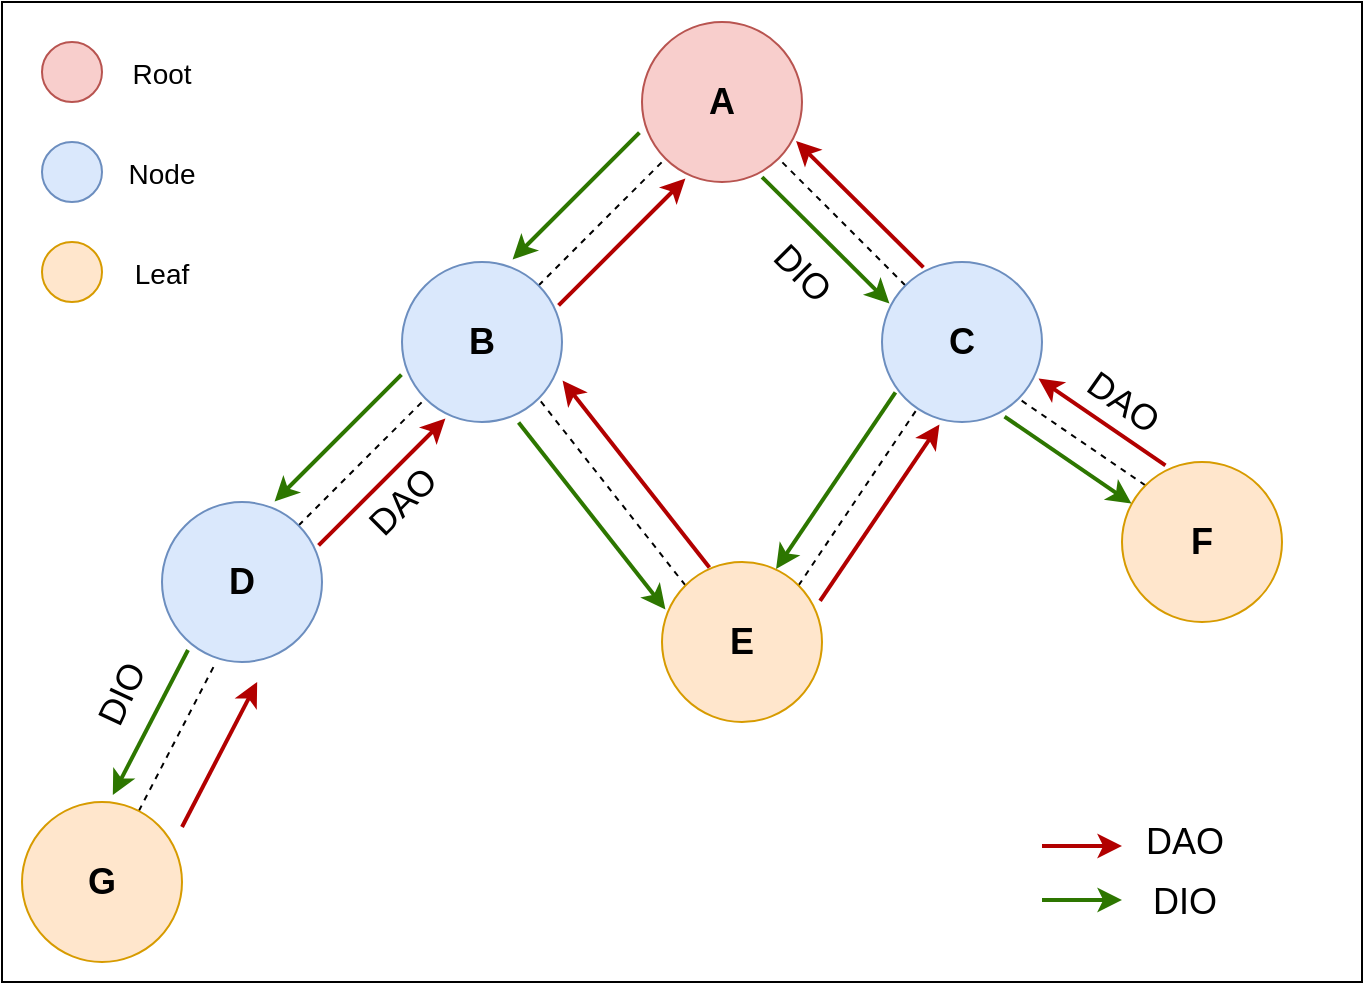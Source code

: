 <mxfile version="14.6.13" type="device"><diagram id="rvs8stno1UVY53oGPWn3" name="Page-1"><mxGraphModel dx="1185" dy="703" grid="1" gridSize="10" guides="1" tooltips="1" connect="1" arrows="1" fold="1" page="1" pageScale="1" pageWidth="827" pageHeight="1169" math="0" shadow="0"><root><mxCell id="0"/><mxCell id="1" parent="0"/><mxCell id="dgHVCFL4DJCKwI9JD67g-38" value="" style="rounded=0;whiteSpace=wrap;html=1;fontSize=18;fillColor=none;" vertex="1" parent="1"><mxGeometry x="40" y="30" width="680" height="490" as="geometry"/></mxCell><mxCell id="dgHVCFL4DJCKwI9JD67g-1" value="A" style="ellipse;whiteSpace=wrap;html=1;aspect=fixed;fillColor=#f8cecc;strokeColor=#b85450;fontSize=18;fontStyle=1" vertex="1" parent="1"><mxGeometry x="360" y="40" width="80" height="80" as="geometry"/></mxCell><mxCell id="dgHVCFL4DJCKwI9JD67g-2" style="edgeStyle=none;rounded=0;orthogonalLoop=1;jettySize=auto;html=1;exitX=1;exitY=0;exitDx=0;exitDy=0;endArrow=none;endFill=0;dashed=1;strokeWidth=1;fontSize=18;fontStyle=1" edge="1" parent="1" source="dgHVCFL4DJCKwI9JD67g-3" target="dgHVCFL4DJCKwI9JD67g-11"><mxGeometry relative="1" as="geometry"/></mxCell><mxCell id="dgHVCFL4DJCKwI9JD67g-3" value="D" style="ellipse;whiteSpace=wrap;html=1;aspect=fixed;fillColor=#dae8fc;strokeColor=#6c8ebf;fontSize=18;fontStyle=1" vertex="1" parent="1"><mxGeometry x="120" y="280" width="80" height="80" as="geometry"/></mxCell><mxCell id="dgHVCFL4DJCKwI9JD67g-4" style="edgeStyle=none;rounded=0;orthogonalLoop=1;jettySize=auto;html=1;exitX=0;exitY=0;exitDx=0;exitDy=0;entryX=1;entryY=1;entryDx=0;entryDy=0;endArrow=none;endFill=0;dashed=1;strokeWidth=1;fontSize=18;fontStyle=1" edge="1" parent="1" source="dgHVCFL4DJCKwI9JD67g-5" target="dgHVCFL4DJCKwI9JD67g-1"><mxGeometry relative="1" as="geometry"/></mxCell><mxCell id="dgHVCFL4DJCKwI9JD67g-5" value="C" style="ellipse;whiteSpace=wrap;html=1;aspect=fixed;fillColor=#dae8fc;strokeColor=#6c8ebf;fontSize=18;fontStyle=1" vertex="1" parent="1"><mxGeometry x="480" y="160" width="80" height="80" as="geometry"/></mxCell><mxCell id="dgHVCFL4DJCKwI9JD67g-6" style="rounded=0;orthogonalLoop=1;jettySize=auto;html=1;entryX=0.325;entryY=1.025;entryDx=0;entryDy=0;entryPerimeter=0;endArrow=none;endFill=0;dashed=1;strokeWidth=1;fontSize=18;fontStyle=1" edge="1" parent="1" source="dgHVCFL4DJCKwI9JD67g-7" target="dgHVCFL4DJCKwI9JD67g-3"><mxGeometry relative="1" as="geometry"/></mxCell><mxCell id="dgHVCFL4DJCKwI9JD67g-7" value="G" style="ellipse;whiteSpace=wrap;html=1;aspect=fixed;fillColor=#ffe6cc;strokeColor=#d79b00;fontSize=18;fontStyle=1" vertex="1" parent="1"><mxGeometry x="50" y="430" width="80" height="80" as="geometry"/></mxCell><mxCell id="dgHVCFL4DJCKwI9JD67g-8" style="edgeStyle=none;rounded=0;orthogonalLoop=1;jettySize=auto;html=1;exitX=0;exitY=0;exitDx=0;exitDy=0;entryX=1;entryY=1;entryDx=0;entryDy=0;endArrow=none;endFill=0;dashed=1;strokeWidth=1;fontSize=18;fontStyle=1" edge="1" parent="1" source="dgHVCFL4DJCKwI9JD67g-9" target="dgHVCFL4DJCKwI9JD67g-5"><mxGeometry relative="1" as="geometry"/></mxCell><mxCell id="dgHVCFL4DJCKwI9JD67g-9" value="F" style="ellipse;whiteSpace=wrap;html=1;aspect=fixed;fillColor=#ffe6cc;strokeColor=#d79b00;fontSize=18;fontStyle=1" vertex="1" parent="1"><mxGeometry x="600" y="260" width="80" height="80" as="geometry"/></mxCell><mxCell id="dgHVCFL4DJCKwI9JD67g-10" style="edgeStyle=none;rounded=0;orthogonalLoop=1;jettySize=auto;html=1;exitX=1;exitY=0;exitDx=0;exitDy=0;entryX=0;entryY=1;entryDx=0;entryDy=0;endArrow=none;endFill=0;dashed=1;strokeWidth=1;fontSize=18;fontStyle=1" edge="1" parent="1" source="dgHVCFL4DJCKwI9JD67g-11" target="dgHVCFL4DJCKwI9JD67g-1"><mxGeometry relative="1" as="geometry"/></mxCell><mxCell id="dgHVCFL4DJCKwI9JD67g-11" value="B" style="ellipse;whiteSpace=wrap;html=1;aspect=fixed;fillColor=#dae8fc;strokeColor=#6c8ebf;fontSize=18;fontStyle=1" vertex="1" parent="1"><mxGeometry x="240" y="160" width="80" height="80" as="geometry"/></mxCell><mxCell id="dgHVCFL4DJCKwI9JD67g-12" style="edgeStyle=none;rounded=0;orthogonalLoop=1;jettySize=auto;html=1;exitX=0;exitY=0;exitDx=0;exitDy=0;entryX=1;entryY=1;entryDx=0;entryDy=0;endArrow=none;endFill=0;dashed=1;strokeWidth=1;fontSize=18;fontStyle=1" edge="1" parent="1" source="dgHVCFL4DJCKwI9JD67g-14" target="dgHVCFL4DJCKwI9JD67g-11"><mxGeometry relative="1" as="geometry"/></mxCell><mxCell id="dgHVCFL4DJCKwI9JD67g-13" style="edgeStyle=none;rounded=0;orthogonalLoop=1;jettySize=auto;html=1;exitX=1;exitY=0;exitDx=0;exitDy=0;endArrow=none;endFill=0;dashed=1;strokeWidth=1;fontSize=18;fontStyle=1" edge="1" parent="1" source="dgHVCFL4DJCKwI9JD67g-14" target="dgHVCFL4DJCKwI9JD67g-5"><mxGeometry relative="1" as="geometry"/></mxCell><mxCell id="dgHVCFL4DJCKwI9JD67g-14" value="E" style="ellipse;whiteSpace=wrap;html=1;aspect=fixed;fillColor=#ffe6cc;strokeColor=#d79b00;fontSize=18;fontStyle=1" vertex="1" parent="1"><mxGeometry x="370" y="310" width="80" height="80" as="geometry"/></mxCell><mxCell id="dgHVCFL4DJCKwI9JD67g-23" style="rounded=0;orthogonalLoop=1;jettySize=auto;html=1;entryX=0.325;entryY=1.025;entryDx=0;entryDy=0;entryPerimeter=0;endArrow=classic;endFill=1;strokeWidth=2;fontSize=18;fontStyle=1;fillColor=#e51400;strokeColor=#B20000;" edge="1" parent="1"><mxGeometry relative="1" as="geometry"><mxPoint x="130.003" y="442.49" as="sourcePoint"/><mxPoint x="167.59" y="370" as="targetPoint"/></mxGeometry></mxCell><mxCell id="dgHVCFL4DJCKwI9JD67g-25" style="edgeStyle=none;rounded=0;orthogonalLoop=1;jettySize=auto;html=1;exitX=1;exitY=0;exitDx=0;exitDy=0;endArrow=classic;endFill=1;strokeWidth=2;fontSize=18;fontStyle=1;startArrow=none;startFill=0;fillColor=#e51400;strokeColor=#B20000;" edge="1" parent="1"><mxGeometry relative="1" as="geometry"><mxPoint x="198.284" y="301.716" as="sourcePoint"/><mxPoint x="261.716" y="238.284" as="targetPoint"/></mxGeometry></mxCell><mxCell id="dgHVCFL4DJCKwI9JD67g-45" value="DAO" style="edgeLabel;html=1;align=center;verticalAlign=middle;resizable=0;points=[];fontSize=18;rotation=-45;" vertex="1" connectable="0" parent="dgHVCFL4DJCKwI9JD67g-25"><mxGeometry x="0.271" y="-2" relative="1" as="geometry"><mxPoint y="17" as="offset"/></mxGeometry></mxCell><mxCell id="dgHVCFL4DJCKwI9JD67g-26" style="edgeStyle=none;rounded=0;orthogonalLoop=1;jettySize=auto;html=1;exitX=1;exitY=0;exitDx=0;exitDy=0;entryX=0;entryY=1;entryDx=0;entryDy=0;endArrow=classic;endFill=1;strokeWidth=2;fontSize=18;fontStyle=1;fillColor=#e51400;strokeColor=#B20000;" edge="1" parent="1"><mxGeometry relative="1" as="geometry"><mxPoint x="318.284" y="181.716" as="sourcePoint"/><mxPoint x="381.716" y="118.284" as="targetPoint"/></mxGeometry></mxCell><mxCell id="dgHVCFL4DJCKwI9JD67g-27" style="rounded=0;orthogonalLoop=1;jettySize=auto;html=1;entryX=0.325;entryY=1.025;entryDx=0;entryDy=0;entryPerimeter=0;endArrow=none;endFill=0;strokeWidth=2;fontSize=18;fontStyle=1;startArrow=classic;startFill=1;fillColor=#60a917;strokeColor=#2D7600;" edge="1" parent="1"><mxGeometry relative="1" as="geometry"><mxPoint x="95.413" y="426.49" as="sourcePoint"/><mxPoint x="133" y="354" as="targetPoint"/></mxGeometry></mxCell><mxCell id="dgHVCFL4DJCKwI9JD67g-47" value="DIO" style="edgeLabel;html=1;align=center;verticalAlign=middle;resizable=0;points=[];fontSize=18;rotation=-65;" vertex="1" connectable="0" parent="dgHVCFL4DJCKwI9JD67g-27"><mxGeometry x="0.437" y="-4" relative="1" as="geometry"><mxPoint x="-26" as="offset"/></mxGeometry></mxCell><mxCell id="dgHVCFL4DJCKwI9JD67g-28" style="edgeStyle=none;rounded=0;orthogonalLoop=1;jettySize=auto;html=1;exitX=1;exitY=0;exitDx=0;exitDy=0;endArrow=none;endFill=0;strokeWidth=2;fontSize=18;fontStyle=1;startArrow=classic;startFill=1;fillColor=#60a917;strokeColor=#2D7600;" edge="1" parent="1"><mxGeometry relative="1" as="geometry"><mxPoint x="176.284" y="279.716" as="sourcePoint"/><mxPoint x="239.716" y="216.284" as="targetPoint"/></mxGeometry></mxCell><mxCell id="dgHVCFL4DJCKwI9JD67g-29" style="edgeStyle=none;rounded=0;orthogonalLoop=1;jettySize=auto;html=1;exitX=1;exitY=0;exitDx=0;exitDy=0;entryX=0;entryY=1;entryDx=0;entryDy=0;endArrow=none;endFill=0;strokeWidth=2;fontSize=18;fontStyle=1;startArrow=classic;startFill=1;fillColor=#60a917;strokeColor=#2D7600;" edge="1" parent="1"><mxGeometry relative="1" as="geometry"><mxPoint x="295.284" y="158.716" as="sourcePoint"/><mxPoint x="358.716" y="95.284" as="targetPoint"/></mxGeometry></mxCell><mxCell id="dgHVCFL4DJCKwI9JD67g-30" style="edgeStyle=none;rounded=0;orthogonalLoop=1;jettySize=auto;html=1;exitX=0;exitY=0;exitDx=0;exitDy=0;entryX=1;entryY=1;entryDx=0;entryDy=0;endArrow=none;endFill=0;strokeWidth=2;fontSize=18;fontStyle=1;strokeColor=#2D7600;fillColor=#60a917;startFill=1;startArrow=classic;" edge="1" parent="1"><mxGeometry relative="1" as="geometry"><mxPoint x="371.716" y="333.716" as="sourcePoint"/><mxPoint x="298.284" y="240.284" as="targetPoint"/></mxGeometry></mxCell><mxCell id="dgHVCFL4DJCKwI9JD67g-31" style="edgeStyle=none;rounded=0;orthogonalLoop=1;jettySize=auto;html=1;exitX=0;exitY=0;exitDx=0;exitDy=0;entryX=1;entryY=1;entryDx=0;entryDy=0;endArrow=classic;endFill=1;strokeWidth=2;fontSize=18;fontStyle=1;strokeColor=#B20000;fillColor=#e51400;" edge="1" parent="1"><mxGeometry relative="1" as="geometry"><mxPoint x="393.716" y="312.716" as="sourcePoint"/><mxPoint x="320.284" y="219.284" as="targetPoint"/></mxGeometry></mxCell><mxCell id="dgHVCFL4DJCKwI9JD67g-32" style="edgeStyle=none;rounded=0;orthogonalLoop=1;jettySize=auto;html=1;exitX=0;exitY=0;exitDx=0;exitDy=0;entryX=1;entryY=1;entryDx=0;entryDy=0;endArrow=classic;endFill=1;strokeWidth=2;fontSize=18;fontStyle=1;strokeColor=#B20000;fillColor=#e51400;" edge="1" parent="1"><mxGeometry relative="1" as="geometry"><mxPoint x="500.716" y="162.716" as="sourcePoint"/><mxPoint x="437.037" y="99.529" as="targetPoint"/></mxGeometry></mxCell><mxCell id="dgHVCFL4DJCKwI9JD67g-33" style="edgeStyle=none;rounded=0;orthogonalLoop=1;jettySize=auto;html=1;exitX=1;exitY=0;exitDx=0;exitDy=0;endArrow=classic;endFill=1;strokeWidth=2;fontSize=18;fontStyle=1;strokeColor=#B20000;fillColor=#e51400;" edge="1" parent="1"><mxGeometry relative="1" as="geometry"><mxPoint x="449.037" y="329.471" as="sourcePoint"/><mxPoint x="508.725" y="241.224" as="targetPoint"/></mxGeometry></mxCell><mxCell id="dgHVCFL4DJCKwI9JD67g-34" style="edgeStyle=none;rounded=0;orthogonalLoop=1;jettySize=auto;html=1;exitX=0;exitY=0;exitDx=0;exitDy=0;entryX=1;entryY=1;entryDx=0;entryDy=0;endArrow=none;endFill=0;strokeWidth=2;fontSize=18;fontStyle=1;strokeColor=#2D7600;fillColor=#60a917;startFill=1;startArrow=classic;" edge="1" parent="1"><mxGeometry relative="1" as="geometry"><mxPoint x="483.716" y="180.716" as="sourcePoint"/><mxPoint x="420.037" y="117.529" as="targetPoint"/></mxGeometry></mxCell><mxCell id="dgHVCFL4DJCKwI9JD67g-46" value="DIO" style="edgeLabel;html=1;align=center;verticalAlign=middle;resizable=0;points=[];fontSize=18;rotation=45;" vertex="1" connectable="0" parent="dgHVCFL4DJCKwI9JD67g-34"><mxGeometry x="-0.397" relative="1" as="geometry"><mxPoint x="-25" y="3" as="offset"/></mxGeometry></mxCell><mxCell id="dgHVCFL4DJCKwI9JD67g-35" style="edgeStyle=none;rounded=0;orthogonalLoop=1;jettySize=auto;html=1;exitX=1;exitY=0;exitDx=0;exitDy=0;endArrow=none;endFill=0;strokeWidth=2;fontSize=18;fontStyle=1;strokeColor=#2D7600;fillColor=#60a917;startFill=1;startArrow=classic;" edge="1" parent="1"><mxGeometry relative="1" as="geometry"><mxPoint x="427.037" y="313.471" as="sourcePoint"/><mxPoint x="486.725" y="225.224" as="targetPoint"/></mxGeometry></mxCell><mxCell id="dgHVCFL4DJCKwI9JD67g-36" style="edgeStyle=none;rounded=0;orthogonalLoop=1;jettySize=auto;html=1;exitX=0;exitY=0;exitDx=0;exitDy=0;entryX=1;entryY=1;entryDx=0;entryDy=0;endArrow=none;endFill=0;strokeWidth=2;fontSize=18;fontStyle=1;strokeColor=#2D7600;fillColor=#60a917;startFill=1;startArrow=classic;" edge="1" parent="1"><mxGeometry relative="1" as="geometry"><mxPoint x="604.716" y="280.716" as="sourcePoint"/><mxPoint x="541.284" y="237.284" as="targetPoint"/></mxGeometry></mxCell><mxCell id="dgHVCFL4DJCKwI9JD67g-37" style="edgeStyle=none;rounded=0;orthogonalLoop=1;jettySize=auto;html=1;exitX=0;exitY=0;exitDx=0;exitDy=0;entryX=1;entryY=1;entryDx=0;entryDy=0;endArrow=classic;endFill=1;strokeWidth=2;fontSize=18;fontStyle=1;strokeColor=#B20000;fillColor=#e51400;" edge="1" parent="1"><mxGeometry relative="1" as="geometry"><mxPoint x="621.716" y="261.716" as="sourcePoint"/><mxPoint x="558.284" y="218.284" as="targetPoint"/></mxGeometry></mxCell><mxCell id="dgHVCFL4DJCKwI9JD67g-48" value="DAO" style="edgeLabel;html=1;align=center;verticalAlign=middle;resizable=0;points=[];fontSize=18;rotation=35;" vertex="1" connectable="0" parent="dgHVCFL4DJCKwI9JD67g-37"><mxGeometry x="-0.221" y="-2" relative="1" as="geometry"><mxPoint x="2" y="-13" as="offset"/></mxGeometry></mxCell><mxCell id="dgHVCFL4DJCKwI9JD67g-39" value="" style="ellipse;whiteSpace=wrap;html=1;aspect=fixed;fillColor=#f8cecc;strokeColor=#b85450;fontSize=18;fontStyle=1" vertex="1" parent="1"><mxGeometry x="60" y="50" width="30" height="30" as="geometry"/></mxCell><mxCell id="dgHVCFL4DJCKwI9JD67g-40" value="" style="ellipse;whiteSpace=wrap;html=1;aspect=fixed;fillColor=#dae8fc;strokeColor=#6c8ebf;fontSize=18;fontStyle=1" vertex="1" parent="1"><mxGeometry x="60" y="100" width="30" height="30" as="geometry"/></mxCell><mxCell id="dgHVCFL4DJCKwI9JD67g-41" value="" style="ellipse;whiteSpace=wrap;html=1;aspect=fixed;fillColor=#ffe6cc;strokeColor=#d79b00;fontSize=18;fontStyle=1" vertex="1" parent="1"><mxGeometry x="60" y="150" width="30" height="30" as="geometry"/></mxCell><mxCell id="dgHVCFL4DJCKwI9JD67g-42" value="&lt;font style=&quot;font-size: 14px&quot;&gt;Root&lt;/font&gt;" style="text;html=1;strokeColor=none;fillColor=none;align=center;verticalAlign=middle;whiteSpace=wrap;rounded=0;fontSize=18;" vertex="1" parent="1"><mxGeometry x="100" y="55" width="40" height="20" as="geometry"/></mxCell><mxCell id="dgHVCFL4DJCKwI9JD67g-43" value="&lt;font style=&quot;font-size: 14px&quot;&gt;Node&lt;/font&gt;" style="text;html=1;strokeColor=none;fillColor=none;align=center;verticalAlign=middle;whiteSpace=wrap;rounded=0;fontSize=18;" vertex="1" parent="1"><mxGeometry x="100" y="105" width="40" height="20" as="geometry"/></mxCell><mxCell id="dgHVCFL4DJCKwI9JD67g-44" value="&lt;font style=&quot;font-size: 14px&quot;&gt;Leaf&lt;/font&gt;" style="text;html=1;strokeColor=none;fillColor=none;align=center;verticalAlign=middle;whiteSpace=wrap;rounded=0;fontSize=18;" vertex="1" parent="1"><mxGeometry x="100" y="155" width="40" height="20" as="geometry"/></mxCell><mxCell id="dgHVCFL4DJCKwI9JD67g-52" value="" style="endArrow=classic;html=1;fontSize=18;strokeWidth=2;fillColor=#e51400;strokeColor=#B20000;" edge="1" parent="1"><mxGeometry width="50" height="50" relative="1" as="geometry"><mxPoint x="560" y="452" as="sourcePoint"/><mxPoint x="600" y="452" as="targetPoint"/></mxGeometry></mxCell><mxCell id="dgHVCFL4DJCKwI9JD67g-56" value="DAO" style="edgeLabel;html=1;align=center;verticalAlign=middle;resizable=0;points=[];fontSize=18;" vertex="1" connectable="0" parent="dgHVCFL4DJCKwI9JD67g-52"><mxGeometry x="-0.583" y="2" relative="1" as="geometry"><mxPoint x="62" as="offset"/></mxGeometry></mxCell><mxCell id="dgHVCFL4DJCKwI9JD67g-53" value="" style="endArrow=classic;html=1;fontSize=18;strokeWidth=2;fillColor=#60a917;strokeColor=#2D7600;" edge="1" parent="1"><mxGeometry width="50" height="50" relative="1" as="geometry"><mxPoint x="560" y="479" as="sourcePoint"/><mxPoint x="600" y="479" as="targetPoint"/></mxGeometry></mxCell><mxCell id="dgHVCFL4DJCKwI9JD67g-57" value="DIO" style="edgeLabel;html=1;align=center;verticalAlign=middle;resizable=0;points=[];fontSize=18;" vertex="1" connectable="0" parent="dgHVCFL4DJCKwI9JD67g-53"><mxGeometry x="0.417" y="-1" relative="1" as="geometry"><mxPoint x="42" as="offset"/></mxGeometry></mxCell></root></mxGraphModel></diagram></mxfile>